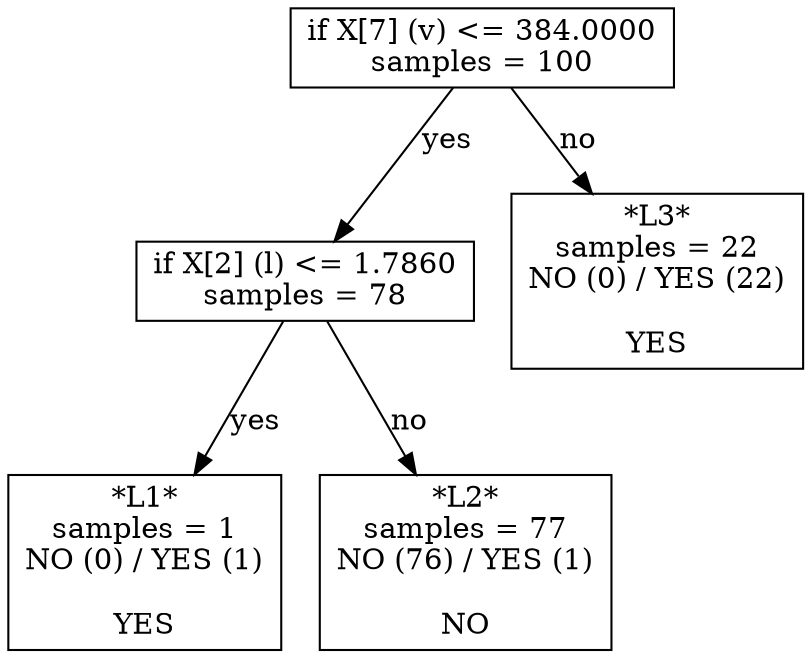digraph Tree {
0 [label="if X[7] (v) <= 384.0000\nsamples = 100", shape="box"] ;
1 [label="if X[2] (l) <= 1.7860\nsamples = 78", shape="box"] ;
0 -> 1 [label="yes"];
2 [label="*L1*\nsamples = 1\nNO (0) / YES (1)\n\nYES", shape="box"] ;
1 -> 2 [label="yes"];
3 [label="*L2*\nsamples = 77\nNO (76) / YES (1)\n\nNO", shape="box"] ;
1 -> 3 [label="no"];
4 [label="*L3*\nsamples = 22\nNO (0) / YES (22)\n\nYES", shape="box"] ;
0 -> 4 [label="no"];
}
